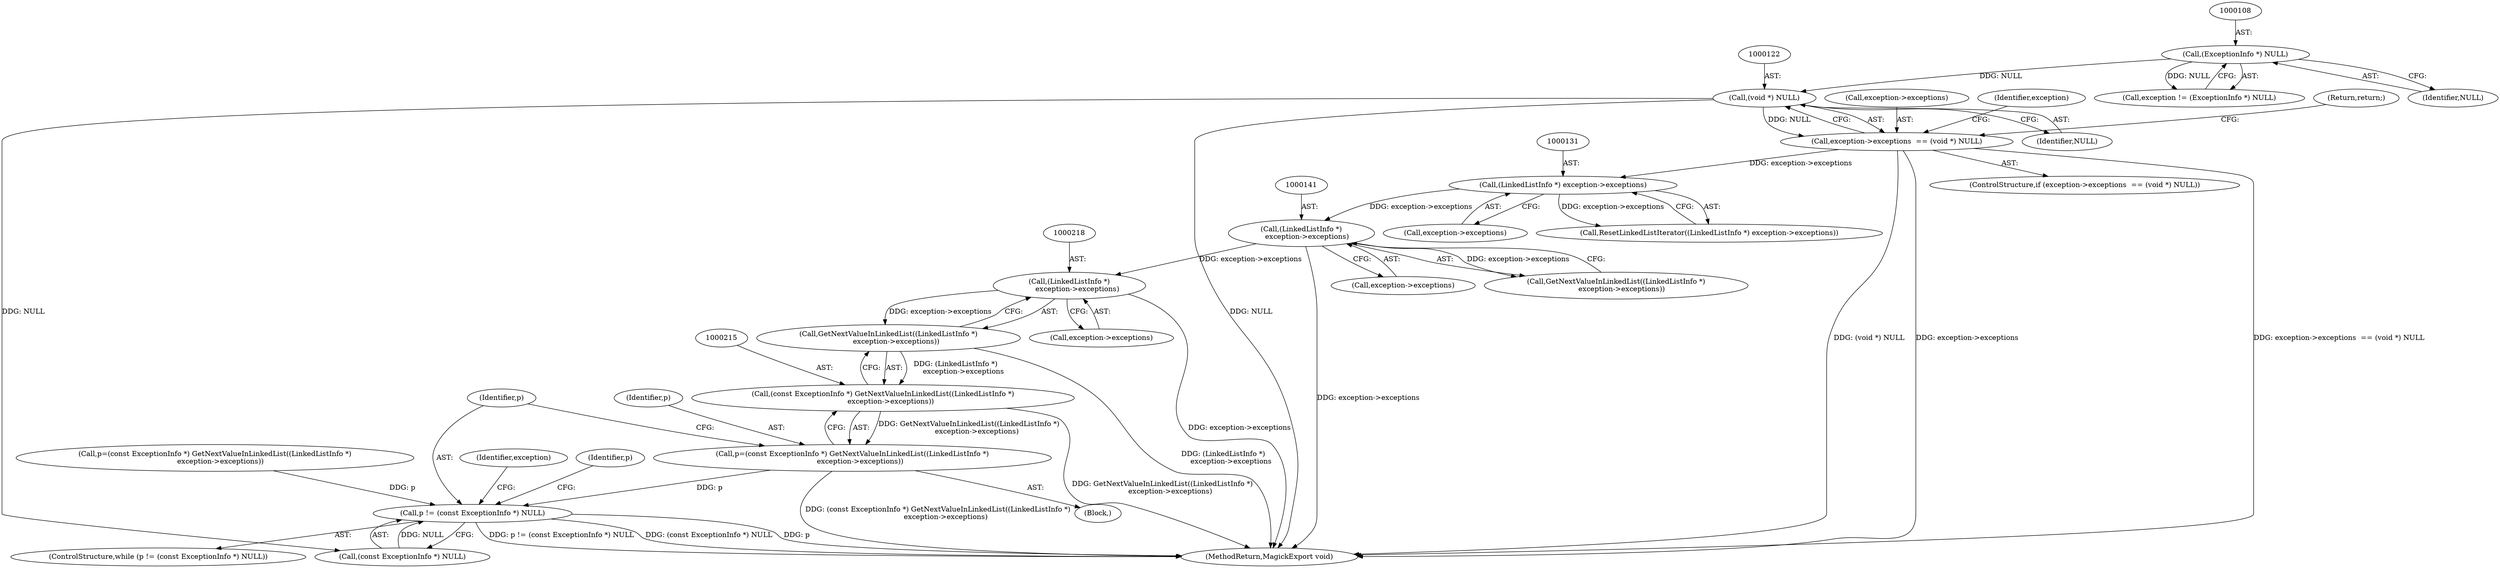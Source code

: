 digraph "0_ImageMagick_0474237508f39c4f783208123431815f1ededb76_2@pointer" {
"1000217" [label="(Call,(LinkedListInfo *)\n       exception->exceptions)"];
"1000140" [label="(Call,(LinkedListInfo *)\n     exception->exceptions)"];
"1000130" [label="(Call,(LinkedListInfo *) exception->exceptions)"];
"1000117" [label="(Call,exception->exceptions  == (void *) NULL)"];
"1000121" [label="(Call,(void *) NULL)"];
"1000107" [label="(Call,(ExceptionInfo *) NULL)"];
"1000216" [label="(Call,GetNextValueInLinkedList((LinkedListInfo *)\n       exception->exceptions))"];
"1000214" [label="(Call,(const ExceptionInfo *) GetNextValueInLinkedList((LinkedListInfo *)\n       exception->exceptions))"];
"1000212" [label="(Call,p=(const ExceptionInfo *) GetNextValueInLinkedList((LinkedListInfo *)\n       exception->exceptions))"];
"1000146" [label="(Call,p != (const ExceptionInfo *) NULL)"];
"1000224" [label="(Identifier,exception)"];
"1000116" [label="(ControlStructure,if (exception->exceptions  == (void *) NULL))"];
"1000124" [label="(Return,return;)"];
"1000156" [label="(Identifier,p)"];
"1000118" [label="(Call,exception->exceptions)"];
"1000123" [label="(Identifier,NULL)"];
"1000212" [label="(Call,p=(const ExceptionInfo *) GetNextValueInLinkedList((LinkedListInfo *)\n       exception->exceptions))"];
"1000140" [label="(Call,(LinkedListInfo *)\n     exception->exceptions)"];
"1000142" [label="(Call,exception->exceptions)"];
"1000105" [label="(Call,exception != (ExceptionInfo *) NULL)"];
"1000219" [label="(Call,exception->exceptions)"];
"1000129" [label="(Call,ResetLinkedListIterator((LinkedListInfo *) exception->exceptions))"];
"1000217" [label="(Call,(LinkedListInfo *)\n       exception->exceptions)"];
"1000145" [label="(ControlStructure,while (p != (const ExceptionInfo *) NULL))"];
"1000214" [label="(Call,(const ExceptionInfo *) GetNextValueInLinkedList((LinkedListInfo *)\n       exception->exceptions))"];
"1000127" [label="(Identifier,exception)"];
"1000130" [label="(Call,(LinkedListInfo *) exception->exceptions)"];
"1000117" [label="(Call,exception->exceptions  == (void *) NULL)"];
"1000213" [label="(Identifier,p)"];
"1000107" [label="(Call,(ExceptionInfo *) NULL)"];
"1000135" [label="(Call,p=(const ExceptionInfo *) GetNextValueInLinkedList((LinkedListInfo *)\n     exception->exceptions))"];
"1000146" [label="(Call,p != (const ExceptionInfo *) NULL)"];
"1000121" [label="(Call,(void *) NULL)"];
"1000139" [label="(Call,GetNextValueInLinkedList((LinkedListInfo *)\n     exception->exceptions))"];
"1000148" [label="(Call,(const ExceptionInfo *) NULL)"];
"1000228" [label="(MethodReturn,MagickExport void)"];
"1000109" [label="(Identifier,NULL)"];
"1000132" [label="(Call,exception->exceptions)"];
"1000216" [label="(Call,GetNextValueInLinkedList((LinkedListInfo *)\n       exception->exceptions))"];
"1000147" [label="(Identifier,p)"];
"1000151" [label="(Block,)"];
"1000217" -> "1000216"  [label="AST: "];
"1000217" -> "1000219"  [label="CFG: "];
"1000218" -> "1000217"  [label="AST: "];
"1000219" -> "1000217"  [label="AST: "];
"1000216" -> "1000217"  [label="CFG: "];
"1000217" -> "1000228"  [label="DDG: exception->exceptions"];
"1000217" -> "1000216"  [label="DDG: exception->exceptions"];
"1000140" -> "1000217"  [label="DDG: exception->exceptions"];
"1000140" -> "1000139"  [label="AST: "];
"1000140" -> "1000142"  [label="CFG: "];
"1000141" -> "1000140"  [label="AST: "];
"1000142" -> "1000140"  [label="AST: "];
"1000139" -> "1000140"  [label="CFG: "];
"1000140" -> "1000228"  [label="DDG: exception->exceptions"];
"1000140" -> "1000139"  [label="DDG: exception->exceptions"];
"1000130" -> "1000140"  [label="DDG: exception->exceptions"];
"1000130" -> "1000129"  [label="AST: "];
"1000130" -> "1000132"  [label="CFG: "];
"1000131" -> "1000130"  [label="AST: "];
"1000132" -> "1000130"  [label="AST: "];
"1000129" -> "1000130"  [label="CFG: "];
"1000130" -> "1000129"  [label="DDG: exception->exceptions"];
"1000117" -> "1000130"  [label="DDG: exception->exceptions"];
"1000117" -> "1000116"  [label="AST: "];
"1000117" -> "1000121"  [label="CFG: "];
"1000118" -> "1000117"  [label="AST: "];
"1000121" -> "1000117"  [label="AST: "];
"1000124" -> "1000117"  [label="CFG: "];
"1000127" -> "1000117"  [label="CFG: "];
"1000117" -> "1000228"  [label="DDG: exception->exceptions"];
"1000117" -> "1000228"  [label="DDG: exception->exceptions  == (void *) NULL"];
"1000117" -> "1000228"  [label="DDG: (void *) NULL"];
"1000121" -> "1000117"  [label="DDG: NULL"];
"1000121" -> "1000123"  [label="CFG: "];
"1000122" -> "1000121"  [label="AST: "];
"1000123" -> "1000121"  [label="AST: "];
"1000121" -> "1000228"  [label="DDG: NULL"];
"1000107" -> "1000121"  [label="DDG: NULL"];
"1000121" -> "1000148"  [label="DDG: NULL"];
"1000107" -> "1000105"  [label="AST: "];
"1000107" -> "1000109"  [label="CFG: "];
"1000108" -> "1000107"  [label="AST: "];
"1000109" -> "1000107"  [label="AST: "];
"1000105" -> "1000107"  [label="CFG: "];
"1000107" -> "1000105"  [label="DDG: NULL"];
"1000216" -> "1000214"  [label="AST: "];
"1000214" -> "1000216"  [label="CFG: "];
"1000216" -> "1000228"  [label="DDG: (LinkedListInfo *)\n       exception->exceptions"];
"1000216" -> "1000214"  [label="DDG: (LinkedListInfo *)\n       exception->exceptions"];
"1000214" -> "1000212"  [label="AST: "];
"1000215" -> "1000214"  [label="AST: "];
"1000212" -> "1000214"  [label="CFG: "];
"1000214" -> "1000228"  [label="DDG: GetNextValueInLinkedList((LinkedListInfo *)\n       exception->exceptions)"];
"1000214" -> "1000212"  [label="DDG: GetNextValueInLinkedList((LinkedListInfo *)\n       exception->exceptions)"];
"1000212" -> "1000151"  [label="AST: "];
"1000213" -> "1000212"  [label="AST: "];
"1000147" -> "1000212"  [label="CFG: "];
"1000212" -> "1000228"  [label="DDG: (const ExceptionInfo *) GetNextValueInLinkedList((LinkedListInfo *)\n       exception->exceptions)"];
"1000212" -> "1000146"  [label="DDG: p"];
"1000146" -> "1000145"  [label="AST: "];
"1000146" -> "1000148"  [label="CFG: "];
"1000147" -> "1000146"  [label="AST: "];
"1000148" -> "1000146"  [label="AST: "];
"1000156" -> "1000146"  [label="CFG: "];
"1000224" -> "1000146"  [label="CFG: "];
"1000146" -> "1000228"  [label="DDG: p != (const ExceptionInfo *) NULL"];
"1000146" -> "1000228"  [label="DDG: (const ExceptionInfo *) NULL"];
"1000146" -> "1000228"  [label="DDG: p"];
"1000135" -> "1000146"  [label="DDG: p"];
"1000148" -> "1000146"  [label="DDG: NULL"];
}
